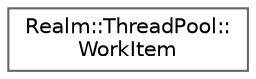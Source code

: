 digraph "Graphical Class Hierarchy"
{
 // LATEX_PDF_SIZE
  bgcolor="transparent";
  edge [fontname=Helvetica,fontsize=10,labelfontname=Helvetica,labelfontsize=10];
  node [fontname=Helvetica,fontsize=10,shape=box,height=0.2,width=0.4];
  rankdir="LR";
  Node0 [id="Node000000",label="Realm::ThreadPool::\lWorkItem",height=0.2,width=0.4,color="grey40", fillcolor="white", style="filled",URL="$structRealm_1_1ThreadPool_1_1WorkItem.html",tooltip=" "];
}
